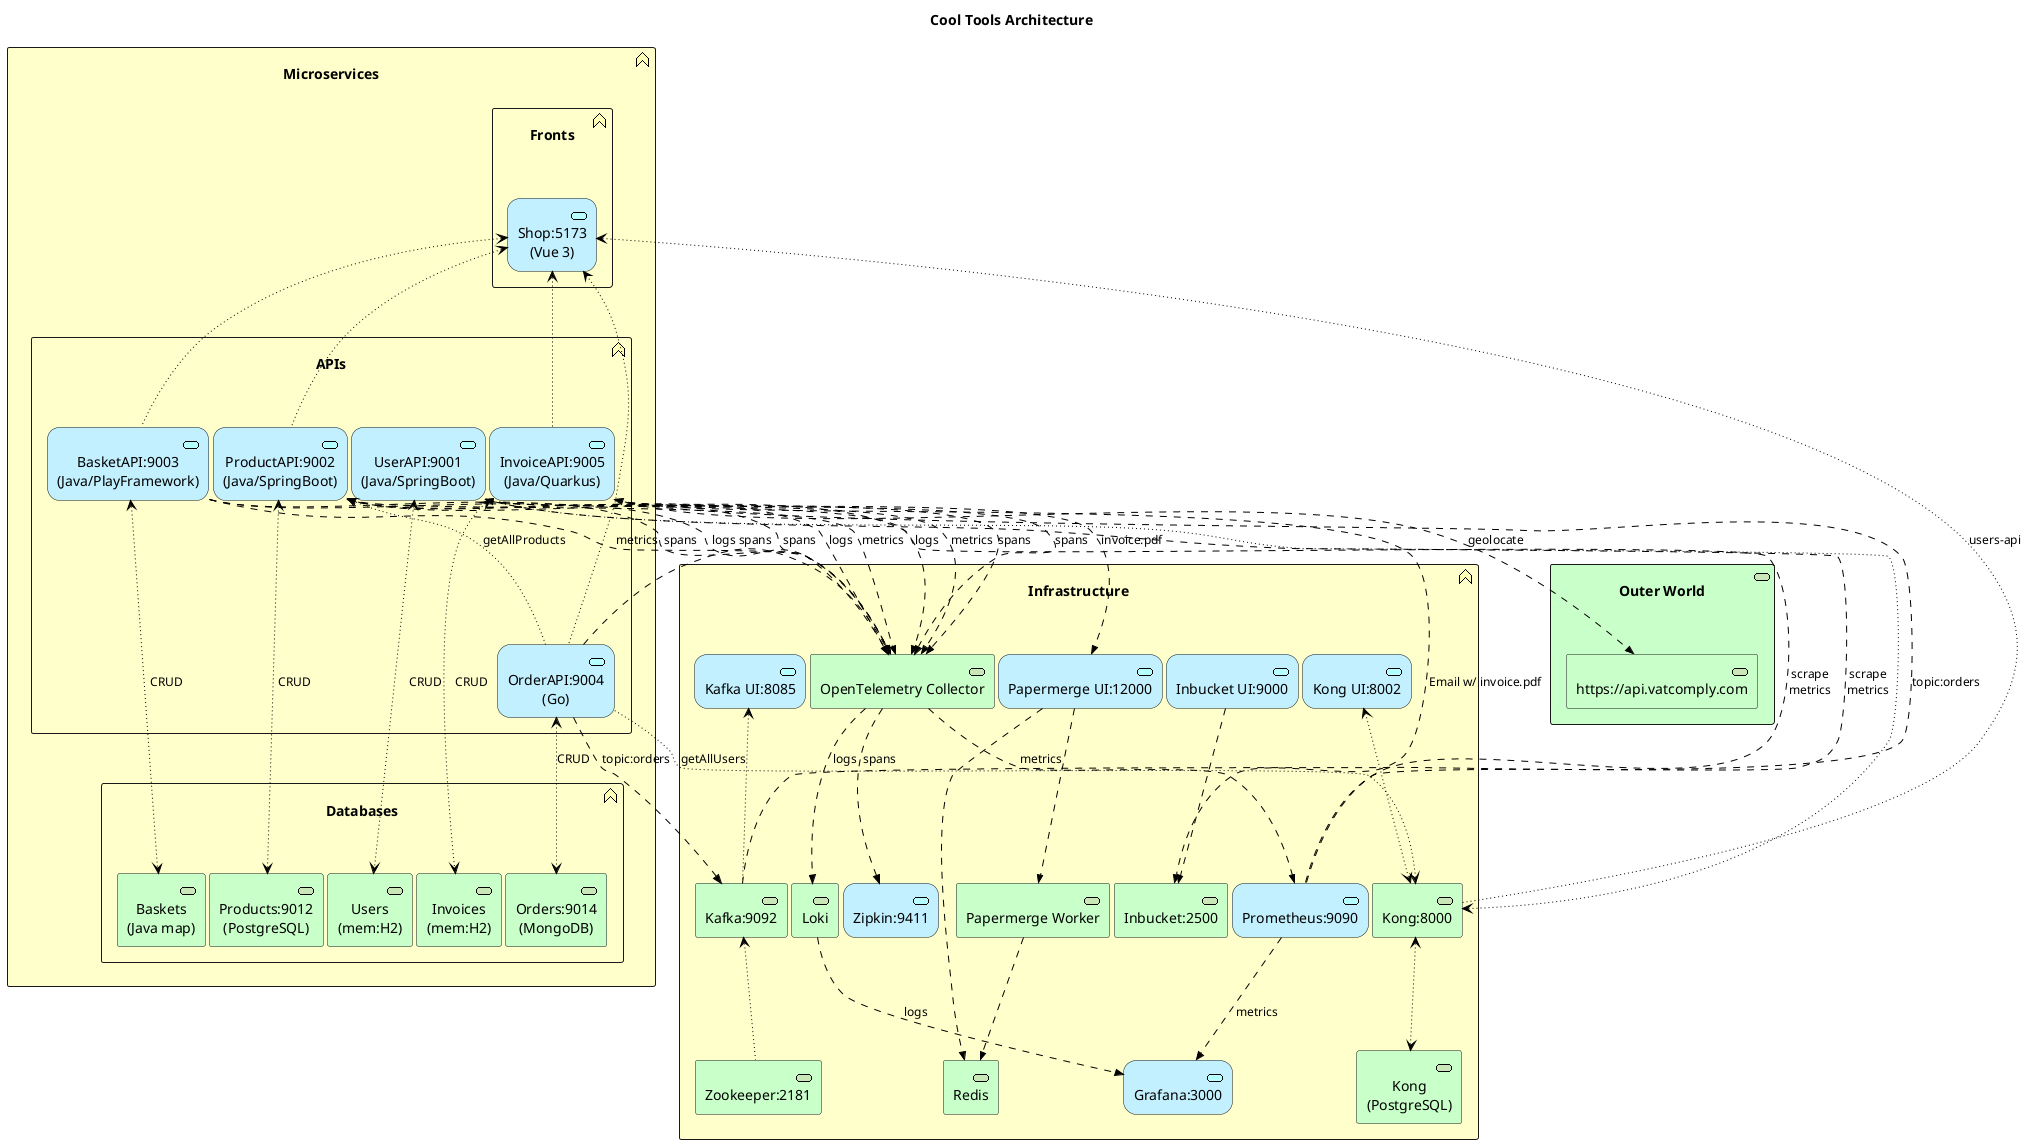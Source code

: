 @startuml Arch
skinparam nodesep 4
!include <archimate/Archimate>

title "Cool Tools Architecture"

rectangle "Microservices" <<$archimate/business-function>> #Business{
    rectangle "APIs" <<$archimate/business-function>> #Business{
        archimate #Application "UserAPI:9001\n(Java/SpringBoot)" as UserAPI <<application-service>>
        archimate #Application "ProductAPI:9002\n(Java/SpringBoot)" as ProductAPI <<application-service>>
        archimate #Application "BasketAPI:9003\n(Java/PlayFramework)" as BasketAPI <<application-service>>
        archimate #Application "OrderAPI:9004\n(Go)" as OrderAPI <<application-service>>
        archimate #Application "InvoiceAPI:9005\n(Java/Quarkus)" as InvoiceAPI <<application-service>>
    }

    rectangle "Databases" <<$archimate/business-function>> #Business{
        archimate #Technology "Users\n(mem:H2)" as UsersDB <<technology-service>>
        archimate #Technology "Products:9012\n(PostgreSQL)" as ProductsDB <<technology-service>>
        archimate #Technology "Baskets\n(Java map)" as BasketsDB <<technology-service>>
        archimate #Technology "Orders:9014\n(MongoDB)" as OrdersDB <<technology-service>>
        archimate #Technology "Invoices\n(mem:H2)" as InvoicesDB <<technology-service>>
    }

    rectangle "Fronts" <<$archimate/business-function>> #Business{
        archimate #Application "Shop:5173\n(Vue 3)" as ShopFront <<application-service>>
    }
}

rectangle "Infrastructure" <<$archimate/business-function>> #Business{
    archimate #Technology "Kafka:9092" as Kafka <<technology-service>>
    archimate #Technology "Zookeeper:2181" as Zookeeper <<technology-service>>
    archimate #Technology "Inbucket:2500" as InbucketSMTP <<technology-service>>
    archimate #Technology "Papermerge Worker" as PapermergeWorker <<technology-service>>

    archimate #Application "Zipkin:9411" as Zipkin <<application-service>>
    archimate #Application "Grafana:3000" as Grafana <<application-service>>
    archimate #Application "Prometheus:9090" as Prometheus <<application-service>>
    archimate #Application "Kafka UI:8085" as KafkaUI <<application-service>>
    archimate #Application "Papermerge UI:12000" as PapermergeWeb <<application-service>>
    archimate #Application "Inbucket UI:9000" as InbucketUI <<application-service>>

    archimate #Technology "OpenTelemetry Collector" as OTC <<technology-service>>
    archimate #Technology Loki <<technology-service>>
    archimate #Technology Redis <<technology-service>>

    archimate #Technology "Kong:8000" as Kong <<technology-service>>
    archimate #Application "Kong UI:8002" as KongUI <<application-service>>
    archimate #Technology "Kong\n(PostgreSQL)" as KongDB <<technology-service>>

    Rel_Access_rw(Kong, KongDB)
    Rel_Access_rw(KongUI, Kong)
}

rectangle "Outer World" <<$archimate/technology-service>> #Technology{
    archimate #Technology "https://api.vatcomply.com" as vatcomply <<technology-service>>
}

Rel_Access_rw(UserAPI, UsersDB, CRUD)
Rel_Access_rw(ProductAPI, ProductsDB, CRUD)
Rel_Access_rw(BasketAPI, BasketsDB, CRUD)
Rel_Access_rw(OrderAPI, OrdersDB, CRUD)
Rel_Access_rw(InvoiceAPI, InvoicesDB, CRUD)

Rel_Access_r(ShopFront, Kong, users-api)
Rel_Access_r(Kong, UserAPI)
Rel_Access_r(ShopFront, ProductAPI)
Rel_Access_r(ShopFront, BasketAPI)
Rel_Access_r(ShopFront, OrderAPI)
Rel_Access_r(ShopFront, InvoiceAPI)

Rel_Access_r(Kong, OrderAPI, getAllUsers)
Rel_Access_r(ProductAPI, OrderAPI, getAllProducts)

Rel_Access_r(KafkaUI, Kafka)
Rel_Access_r(Kafka, Zookeeper)
Rel_Flow(OrderAPI, Kafka, topic:orders)
Rel_Flow(Kafka, InvoiceAPI, topic:orders)

Rel_Flow(InvoiceAPI, vatcomply, geolocate)

Rel_Flow(PapermergeWeb, PapermergeWorker)
Rel_Flow(PapermergeWeb, Redis)
Rel_Flow(PapermergeWorker, Redis)
Rel_Flow(InvoiceAPI, PapermergeWeb, "invoice.pdf")

Rel_Flow(InbucketUI, InbucketSMTP)
Rel_Flow(InvoiceAPI, InbucketSMTP, "Email w/ invoice.pdf")

Rel_Flow(UserAPI, OTC, logs)
Rel_Flow(UserAPI, OTC, metrics)
Rel_Flow(UserAPI, OTC, spans)

Rel_Flow(ProductAPI, OTC, logs)
Rel_Flow(ProductAPI, OTC, metrics)
Rel_Flow(ProductAPI, OTC, spans)

Rel_Flow(BasketAPI, OTC, logs)
Rel_Flow(BasketAPI, OTC, metrics)
Rel_Flow(BasketAPI, OTC, spans)

Rel_Flow(OrderAPI, OTC, spans)

Rel_Flow(InvoiceAPI, OTC, spans)

Rel_Flow(Prometheus, UserAPI, "scrape\nmetrics")
Rel_Flow(Prometheus, ProductAPI, "scrape\nmetrics")

Rel_Flow(OTC, Loki, logs)
Rel_Flow(Loki, Grafana, logs)
Rel_Flow(OTC, Prometheus, metrics)
Rel_Flow(Prometheus, Grafana, metrics)
Rel_Flow(OTC, Zipkin, spans)

@enduml